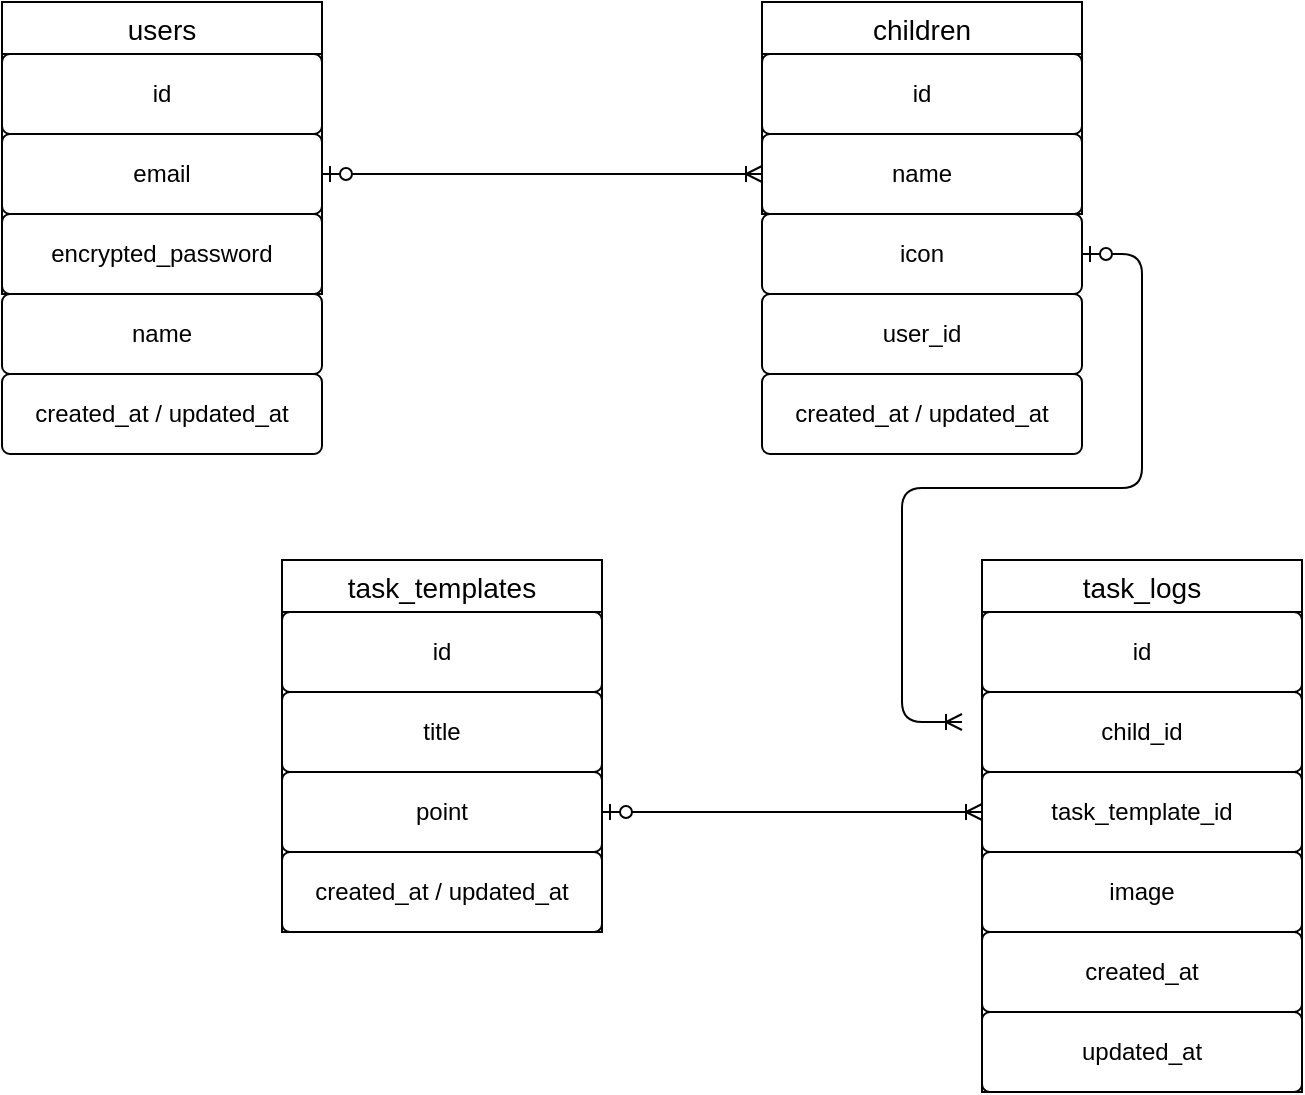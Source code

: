 <mxfile>
    <diagram id="WZTMFF_LnCzhV3_6bE9a" name="ページ1">
        <mxGraphModel dx="1215" dy="696" grid="1" gridSize="10" guides="1" tooltips="1" connect="1" arrows="1" fold="1" page="1" pageScale="1" pageWidth="827" pageHeight="1169" math="0" shadow="0">
            <root>
                <mxCell id="0"/>
                <mxCell id="1" parent="0"/>
                <mxCell id="2" value="users" style="swimlane;fontStyle=0;childLayout=stackLayout;horizontal=1;startSize=26;horizontalStack=0;resizeParent=1;resizeParentMax=0;resizeLast=0;collapsible=1;marginBottom=0;align=center;fontSize=14;" vertex="1" parent="1">
                    <mxGeometry x="40" y="40" width="160" height="146" as="geometry"/>
                </mxCell>
                <mxCell id="6" value="id" style="rounded=1;arcSize=10;whiteSpace=wrap;html=1;align=center;" vertex="1" parent="2">
                    <mxGeometry y="26" width="160" height="40" as="geometry"/>
                </mxCell>
                <mxCell id="7" value="email" style="rounded=1;arcSize=10;whiteSpace=wrap;html=1;align=center;" vertex="1" parent="2">
                    <mxGeometry y="66" width="160" height="40" as="geometry"/>
                </mxCell>
                <mxCell id="8" value="&lt;p class=&quot;p1&quot;&gt;encrypted_password&lt;/p&gt;" style="rounded=1;arcSize=10;whiteSpace=wrap;html=1;align=center;" vertex="1" parent="2">
                    <mxGeometry y="106" width="160" height="40" as="geometry"/>
                </mxCell>
                <mxCell id="9" value="name" style="rounded=1;arcSize=10;whiteSpace=wrap;html=1;align=center;" vertex="1" parent="1">
                    <mxGeometry x="40" y="186" width="160" height="40" as="geometry"/>
                </mxCell>
                <mxCell id="10" value="&lt;p class=&quot;p1&quot;&gt;created_at / updated_at&lt;/p&gt;" style="rounded=1;arcSize=10;whiteSpace=wrap;html=1;align=center;" vertex="1" parent="1">
                    <mxGeometry x="40" y="226" width="160" height="40" as="geometry"/>
                </mxCell>
                <mxCell id="11" value="children" style="swimlane;fontStyle=0;childLayout=stackLayout;horizontal=1;startSize=26;horizontalStack=0;resizeParent=1;resizeParentMax=0;resizeLast=0;collapsible=1;marginBottom=0;align=center;fontSize=14;" vertex="1" parent="1">
                    <mxGeometry x="420" y="40" width="160" height="106" as="geometry"/>
                </mxCell>
                <mxCell id="16" value="id" style="rounded=1;arcSize=10;whiteSpace=wrap;html=1;align=center;" vertex="1" parent="11">
                    <mxGeometry y="26" width="160" height="40" as="geometry"/>
                </mxCell>
                <mxCell id="17" value="name" style="rounded=1;arcSize=10;whiteSpace=wrap;html=1;align=center;" vertex="1" parent="11">
                    <mxGeometry y="66" width="160" height="40" as="geometry"/>
                </mxCell>
                <mxCell id="18" value="icon" style="rounded=1;arcSize=10;whiteSpace=wrap;html=1;align=center;" vertex="1" parent="1">
                    <mxGeometry x="420" y="146" width="160" height="40" as="geometry"/>
                </mxCell>
                <mxCell id="19" value="user_id" style="rounded=1;arcSize=10;whiteSpace=wrap;html=1;align=center;" vertex="1" parent="1">
                    <mxGeometry x="420" y="186" width="160" height="40" as="geometry"/>
                </mxCell>
                <mxCell id="22" value="&lt;span style=&quot;color: rgb(0, 0, 0);&quot;&gt;created_at / updated_at&lt;/span&gt;" style="rounded=1;arcSize=10;whiteSpace=wrap;html=1;align=center;" vertex="1" parent="1">
                    <mxGeometry x="420" y="226" width="160" height="40" as="geometry"/>
                </mxCell>
                <mxCell id="23" value="task_logs" style="swimlane;fontStyle=0;childLayout=stackLayout;horizontal=1;startSize=26;horizontalStack=0;resizeParent=1;resizeParentMax=0;resizeLast=0;collapsible=1;marginBottom=0;align=center;fontSize=14;" vertex="1" parent="1">
                    <mxGeometry x="530" y="319" width="160" height="266" as="geometry"/>
                </mxCell>
                <mxCell id="27" value="id" style="rounded=1;arcSize=10;whiteSpace=wrap;html=1;align=center;" vertex="1" parent="23">
                    <mxGeometry y="26" width="160" height="40" as="geometry"/>
                </mxCell>
                <mxCell id="28" value="&lt;p class=&quot;p1&quot;&gt;child_id&lt;/p&gt;" style="rounded=1;arcSize=10;whiteSpace=wrap;html=1;align=center;" vertex="1" parent="23">
                    <mxGeometry y="66" width="160" height="40" as="geometry"/>
                </mxCell>
                <mxCell id="29" value="&lt;p class=&quot;p1&quot;&gt;task_template_id&lt;/p&gt;" style="rounded=1;arcSize=10;whiteSpace=wrap;html=1;align=center;" vertex="1" parent="23">
                    <mxGeometry y="106" width="160" height="40" as="geometry"/>
                </mxCell>
                <mxCell id="30" value="&lt;p class=&quot;p1&quot;&gt;image&lt;/p&gt;" style="rounded=1;arcSize=10;whiteSpace=wrap;html=1;align=center;" vertex="1" parent="23">
                    <mxGeometry y="146" width="160" height="40" as="geometry"/>
                </mxCell>
                <mxCell id="39" value="&lt;p class=&quot;p1&quot;&gt;created_at&lt;/p&gt;" style="rounded=1;arcSize=10;whiteSpace=wrap;html=1;align=center;" vertex="1" parent="23">
                    <mxGeometry y="186" width="160" height="40" as="geometry"/>
                </mxCell>
                <mxCell id="40" value="&lt;p class=&quot;p1&quot;&gt;updated_at&lt;/p&gt;" style="rounded=1;arcSize=10;whiteSpace=wrap;html=1;align=center;" vertex="1" parent="23">
                    <mxGeometry y="226" width="160" height="40" as="geometry"/>
                </mxCell>
                <mxCell id="31" value="task_templates" style="swimlane;fontStyle=0;childLayout=stackLayout;horizontal=1;startSize=26;horizontalStack=0;resizeParent=1;resizeParentMax=0;resizeLast=0;collapsible=1;marginBottom=0;align=center;fontSize=14;" vertex="1" parent="1">
                    <mxGeometry x="180" y="319" width="160" height="186" as="geometry"/>
                </mxCell>
                <mxCell id="35" value="id" style="rounded=1;arcSize=10;whiteSpace=wrap;html=1;align=center;" vertex="1" parent="31">
                    <mxGeometry y="26" width="160" height="40" as="geometry"/>
                </mxCell>
                <mxCell id="36" value="title" style="rounded=1;arcSize=10;whiteSpace=wrap;html=1;align=center;" vertex="1" parent="31">
                    <mxGeometry y="66" width="160" height="40" as="geometry"/>
                </mxCell>
                <mxCell id="37" value="point" style="rounded=1;arcSize=10;whiteSpace=wrap;html=1;align=center;" vertex="1" parent="31">
                    <mxGeometry y="106" width="160" height="40" as="geometry"/>
                </mxCell>
                <mxCell id="38" value="&lt;p class=&quot;p1&quot;&gt;created_at / updated_at&lt;/p&gt;" style="rounded=1;arcSize=10;whiteSpace=wrap;html=1;align=center;" vertex="1" parent="31">
                    <mxGeometry y="146" width="160" height="40" as="geometry"/>
                </mxCell>
                <mxCell id="43" value="" style="edgeStyle=entityRelationEdgeStyle;fontSize=12;html=1;endArrow=ERoneToMany;startArrow=ERzeroToOne;exitX=1;exitY=0.5;exitDx=0;exitDy=0;entryX=0;entryY=0.5;entryDx=0;entryDy=0;" edge="1" parent="1" source="7" target="17">
                    <mxGeometry width="100" height="100" relative="1" as="geometry">
                        <mxPoint x="310" y="230" as="sourcePoint"/>
                        <mxPoint x="410" y="130" as="targetPoint"/>
                    </mxGeometry>
                </mxCell>
                <mxCell id="44" value="" style="edgeStyle=entityRelationEdgeStyle;fontSize=12;html=1;endArrow=ERoneToMany;startArrow=ERzeroToOne;exitX=1;exitY=0.5;exitDx=0;exitDy=0;" edge="1" parent="1" source="18">
                    <mxGeometry width="100" height="100" relative="1" as="geometry">
                        <mxPoint x="590" y="170" as="sourcePoint"/>
                        <mxPoint x="520" y="400" as="targetPoint"/>
                        <Array as="points">
                            <mxPoint x="370" y="160"/>
                            <mxPoint x="540" y="310"/>
                        </Array>
                    </mxGeometry>
                </mxCell>
                <mxCell id="45" value="" style="edgeStyle=entityRelationEdgeStyle;fontSize=12;html=1;endArrow=ERoneToMany;startArrow=ERzeroToOne;exitX=1;exitY=0.5;exitDx=0;exitDy=0;entryX=0;entryY=0.5;entryDx=0;entryDy=0;" edge="1" parent="1" source="37" target="29">
                    <mxGeometry width="100" height="100" relative="1" as="geometry">
                        <mxPoint x="510" y="420" as="sourcePoint"/>
                        <mxPoint x="610" y="320" as="targetPoint"/>
                    </mxGeometry>
                </mxCell>
            </root>
        </mxGraphModel>
    </diagram>
</mxfile>